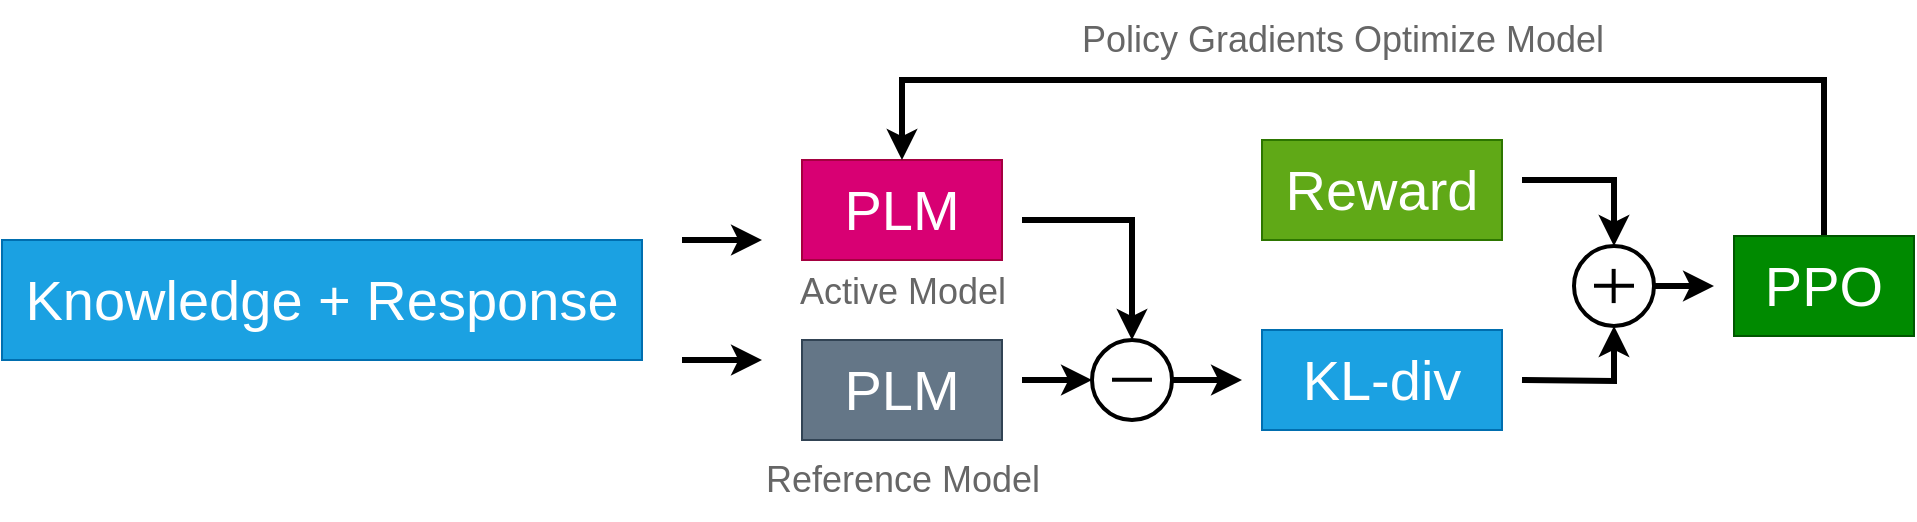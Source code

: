 <mxfile version="21.2.3" type="github">
  <diagram name="Page-1" id="7wC7hmL37pKosh5_3M5G">
    <mxGraphModel dx="3608" dy="1296" grid="1" gridSize="10" guides="1" tooltips="1" connect="1" arrows="1" fold="1" page="1" pageScale="1" pageWidth="850" pageHeight="1100" math="0" shadow="0">
      <root>
        <mxCell id="0" />
        <mxCell id="1" parent="0" />
        <mxCell id="4u2AF7FJxZ9QzFyWI-jE-2" value="&lt;font style=&quot;font-size: 28px;&quot;&gt;Knowledge + Response&lt;/font&gt;" style="rounded=0;whiteSpace=wrap;html=1;fillColor=#1ba1e2;fontColor=#ffffff;strokeColor=#006EAF;" vertex="1" parent="1">
          <mxGeometry x="-990" y="910" width="320" height="60" as="geometry" />
        </mxCell>
        <mxCell id="4u2AF7FJxZ9QzFyWI-jE-3" value="" style="endArrow=classic;html=1;rounded=0;strokeWidth=3;" edge="1" parent="1">
          <mxGeometry width="50" height="50" relative="1" as="geometry">
            <mxPoint x="-650" y="910" as="sourcePoint" />
            <mxPoint x="-610" y="910" as="targetPoint" />
          </mxGeometry>
        </mxCell>
        <mxCell id="4u2AF7FJxZ9QzFyWI-jE-4" value="" style="endArrow=classic;html=1;rounded=0;strokeWidth=3;" edge="1" parent="1">
          <mxGeometry width="50" height="50" relative="1" as="geometry">
            <mxPoint x="-650" y="970" as="sourcePoint" />
            <mxPoint x="-610" y="970" as="targetPoint" />
          </mxGeometry>
        </mxCell>
        <mxCell id="4u2AF7FJxZ9QzFyWI-jE-5" value="&lt;font style=&quot;font-size: 28px;&quot;&gt;PLM&lt;/font&gt;" style="rounded=0;whiteSpace=wrap;html=1;fillColor=#d80073;strokeColor=#A50040;fontColor=#ffffff;" vertex="1" parent="1">
          <mxGeometry x="-590" y="870" width="100" height="50" as="geometry" />
        </mxCell>
        <mxCell id="4u2AF7FJxZ9QzFyWI-jE-7" value="&lt;font style=&quot;font-size: 28px;&quot;&gt;PLM&lt;/font&gt;" style="rounded=0;whiteSpace=wrap;html=1;fillColor=#647687;strokeColor=#314354;fontColor=#ffffff;" vertex="1" parent="1">
          <mxGeometry x="-590" y="960" width="100" height="50" as="geometry" />
        </mxCell>
        <mxCell id="4u2AF7FJxZ9QzFyWI-jE-8" value="&lt;font color=&quot;#666666&quot; style=&quot;font-size: 18px;&quot;&gt;Active Model&lt;/font&gt;" style="text;html=1;align=center;verticalAlign=middle;resizable=0;points=[];autosize=1;strokeColor=none;fillColor=none;" vertex="1" parent="1">
          <mxGeometry x="-605" y="916" width="130" height="40" as="geometry" />
        </mxCell>
        <mxCell id="4u2AF7FJxZ9QzFyWI-jE-9" value="&lt;font color=&quot;#666666&quot; style=&quot;font-size: 18px;&quot;&gt;Reference Model&lt;/font&gt;" style="text;html=1;align=center;verticalAlign=middle;resizable=0;points=[];autosize=1;strokeColor=none;fillColor=none;" vertex="1" parent="1">
          <mxGeometry x="-620" y="1010" width="160" height="40" as="geometry" />
        </mxCell>
        <mxCell id="4u2AF7FJxZ9QzFyWI-jE-10" value="" style="endArrow=classic;html=1;rounded=0;strokeWidth=3;entryX=0.5;entryY=0;entryDx=0;entryDy=0;edgeStyle=orthogonalEdgeStyle;" edge="1" parent="1" target="4u2AF7FJxZ9QzFyWI-jE-12">
          <mxGeometry width="50" height="50" relative="1" as="geometry">
            <mxPoint x="-480" y="900" as="sourcePoint" />
            <mxPoint x="-505" y="920" as="targetPoint" />
            <Array as="points">
              <mxPoint x="-425" y="900" />
            </Array>
          </mxGeometry>
        </mxCell>
        <mxCell id="4u2AF7FJxZ9QzFyWI-jE-11" value="" style="endArrow=classic;html=1;rounded=0;strokeWidth=3;entryX=0;entryY=0.5;entryDx=0;entryDy=0;" edge="1" parent="1" target="4u2AF7FJxZ9QzFyWI-jE-12">
          <mxGeometry width="50" height="50" relative="1" as="geometry">
            <mxPoint x="-480" y="980" as="sourcePoint" />
            <mxPoint x="-440" y="980" as="targetPoint" />
          </mxGeometry>
        </mxCell>
        <mxCell id="4u2AF7FJxZ9QzFyWI-jE-14" style="edgeStyle=orthogonalEdgeStyle;rounded=0;orthogonalLoop=1;jettySize=auto;html=1;exitX=1;exitY=0.5;exitDx=0;exitDy=0;strokeWidth=3;" edge="1" parent="1" source="4u2AF7FJxZ9QzFyWI-jE-12">
          <mxGeometry relative="1" as="geometry">
            <mxPoint x="-370" y="980" as="targetPoint" />
          </mxGeometry>
        </mxCell>
        <mxCell id="4u2AF7FJxZ9QzFyWI-jE-12" value="" style="ellipse;whiteSpace=wrap;html=1;aspect=fixed;strokeWidth=2;" vertex="1" parent="1">
          <mxGeometry x="-445" y="960" width="40" height="40" as="geometry" />
        </mxCell>
        <mxCell id="4u2AF7FJxZ9QzFyWI-jE-19" style="edgeStyle=orthogonalEdgeStyle;rounded=0;orthogonalLoop=1;jettySize=auto;html=1;entryX=0.5;entryY=1;entryDx=0;entryDy=0;strokeWidth=3;" edge="1" parent="1" target="4u2AF7FJxZ9QzFyWI-jE-17">
          <mxGeometry relative="1" as="geometry">
            <mxPoint x="-230" y="980" as="sourcePoint" />
          </mxGeometry>
        </mxCell>
        <mxCell id="4u2AF7FJxZ9QzFyWI-jE-13" value="&lt;font style=&quot;font-size: 28px;&quot;&gt;KL-div&lt;/font&gt;" style="rounded=0;whiteSpace=wrap;html=1;fillColor=#1ba1e2;strokeColor=#006EAF;fontColor=#ffffff;" vertex="1" parent="1">
          <mxGeometry x="-360" y="955" width="120" height="50" as="geometry" />
        </mxCell>
        <mxCell id="4u2AF7FJxZ9QzFyWI-jE-16" style="edgeStyle=orthogonalEdgeStyle;rounded=0;orthogonalLoop=1;jettySize=auto;html=1;exitX=1;exitY=0.5;exitDx=0;exitDy=0;" edge="1" parent="1" source="4u2AF7FJxZ9QzFyWI-jE-17">
          <mxGeometry relative="1" as="geometry">
            <mxPoint x="-184" y="930" as="targetPoint" />
          </mxGeometry>
        </mxCell>
        <mxCell id="4u2AF7FJxZ9QzFyWI-jE-15" value="&lt;font style=&quot;font-size: 28px;&quot;&gt;Reward&lt;/font&gt;" style="rounded=0;whiteSpace=wrap;html=1;fillColor=#60a917;strokeColor=#2D7600;fontColor=#ffffff;" vertex="1" parent="1">
          <mxGeometry x="-360" y="860" width="120" height="50" as="geometry" />
        </mxCell>
        <mxCell id="4u2AF7FJxZ9QzFyWI-jE-18" value="" style="edgeStyle=orthogonalEdgeStyle;rounded=0;orthogonalLoop=1;jettySize=auto;html=1;entryX=0.5;entryY=0;entryDx=0;entryDy=0;strokeWidth=3;" edge="1" parent="1" target="4u2AF7FJxZ9QzFyWI-jE-17">
          <mxGeometry relative="1" as="geometry">
            <mxPoint x="-140" y="930" as="targetPoint" />
            <mxPoint x="-230" y="880" as="sourcePoint" />
            <Array as="points">
              <mxPoint x="-184" y="880" />
            </Array>
          </mxGeometry>
        </mxCell>
        <mxCell id="4u2AF7FJxZ9QzFyWI-jE-23" style="edgeStyle=orthogonalEdgeStyle;rounded=0;orthogonalLoop=1;jettySize=auto;html=1;exitX=1;exitY=0.5;exitDx=0;exitDy=0;strokeWidth=3;" edge="1" parent="1" source="4u2AF7FJxZ9QzFyWI-jE-17">
          <mxGeometry relative="1" as="geometry">
            <mxPoint x="-134" y="933.333" as="targetPoint" />
          </mxGeometry>
        </mxCell>
        <mxCell id="4u2AF7FJxZ9QzFyWI-jE-17" value="" style="ellipse;whiteSpace=wrap;html=1;aspect=fixed;strokeWidth=2;" vertex="1" parent="1">
          <mxGeometry x="-204" y="913" width="40" height="40" as="geometry" />
        </mxCell>
        <mxCell id="4u2AF7FJxZ9QzFyWI-jE-20" value="" style="endArrow=none;html=1;rounded=0;strokeWidth=2;" edge="1" parent="1">
          <mxGeometry width="50" height="50" relative="1" as="geometry">
            <mxPoint x="-435" y="979.89" as="sourcePoint" />
            <mxPoint x="-415" y="979.89" as="targetPoint" />
          </mxGeometry>
        </mxCell>
        <mxCell id="4u2AF7FJxZ9QzFyWI-jE-21" value="" style="endArrow=none;html=1;rounded=0;strokeWidth=2;" edge="1" parent="1">
          <mxGeometry width="50" height="50" relative="1" as="geometry">
            <mxPoint x="-194" y="932.89" as="sourcePoint" />
            <mxPoint x="-174" y="932.89" as="targetPoint" />
          </mxGeometry>
        </mxCell>
        <mxCell id="4u2AF7FJxZ9QzFyWI-jE-22" value="" style="endArrow=none;html=1;rounded=0;strokeWidth=2;" edge="1" parent="1">
          <mxGeometry width="50" height="50" relative="1" as="geometry">
            <mxPoint x="-184.17" y="924.44" as="sourcePoint" />
            <mxPoint x="-184.17" y="941.55" as="targetPoint" />
          </mxGeometry>
        </mxCell>
        <mxCell id="4u2AF7FJxZ9QzFyWI-jE-25" style="edgeStyle=orthogonalEdgeStyle;rounded=0;orthogonalLoop=1;jettySize=auto;html=1;exitX=0.5;exitY=0;exitDx=0;exitDy=0;entryX=0.5;entryY=0;entryDx=0;entryDy=0;strokeWidth=3;" edge="1" parent="1" source="4u2AF7FJxZ9QzFyWI-jE-24" target="4u2AF7FJxZ9QzFyWI-jE-5">
          <mxGeometry relative="1" as="geometry">
            <Array as="points">
              <mxPoint x="-79" y="830" />
              <mxPoint x="-540" y="830" />
            </Array>
          </mxGeometry>
        </mxCell>
        <mxCell id="4u2AF7FJxZ9QzFyWI-jE-24" value="&lt;font style=&quot;font-size: 28px;&quot;&gt;PPO&lt;/font&gt;" style="rounded=0;whiteSpace=wrap;html=1;fillColor=#008a00;strokeColor=#005700;fontColor=#ffffff;" vertex="1" parent="1">
          <mxGeometry x="-124" y="908" width="90" height="50" as="geometry" />
        </mxCell>
        <mxCell id="4u2AF7FJxZ9QzFyWI-jE-27" value="&lt;font color=&quot;#666666&quot; style=&quot;font-size: 18px;&quot;&gt;Policy Gradients Optimize Model&lt;/font&gt;" style="text;html=1;align=center;verticalAlign=middle;resizable=0;points=[];autosize=1;strokeColor=none;fillColor=none;" vertex="1" parent="1">
          <mxGeometry x="-460" y="790" width="280" height="40" as="geometry" />
        </mxCell>
      </root>
    </mxGraphModel>
  </diagram>
</mxfile>
